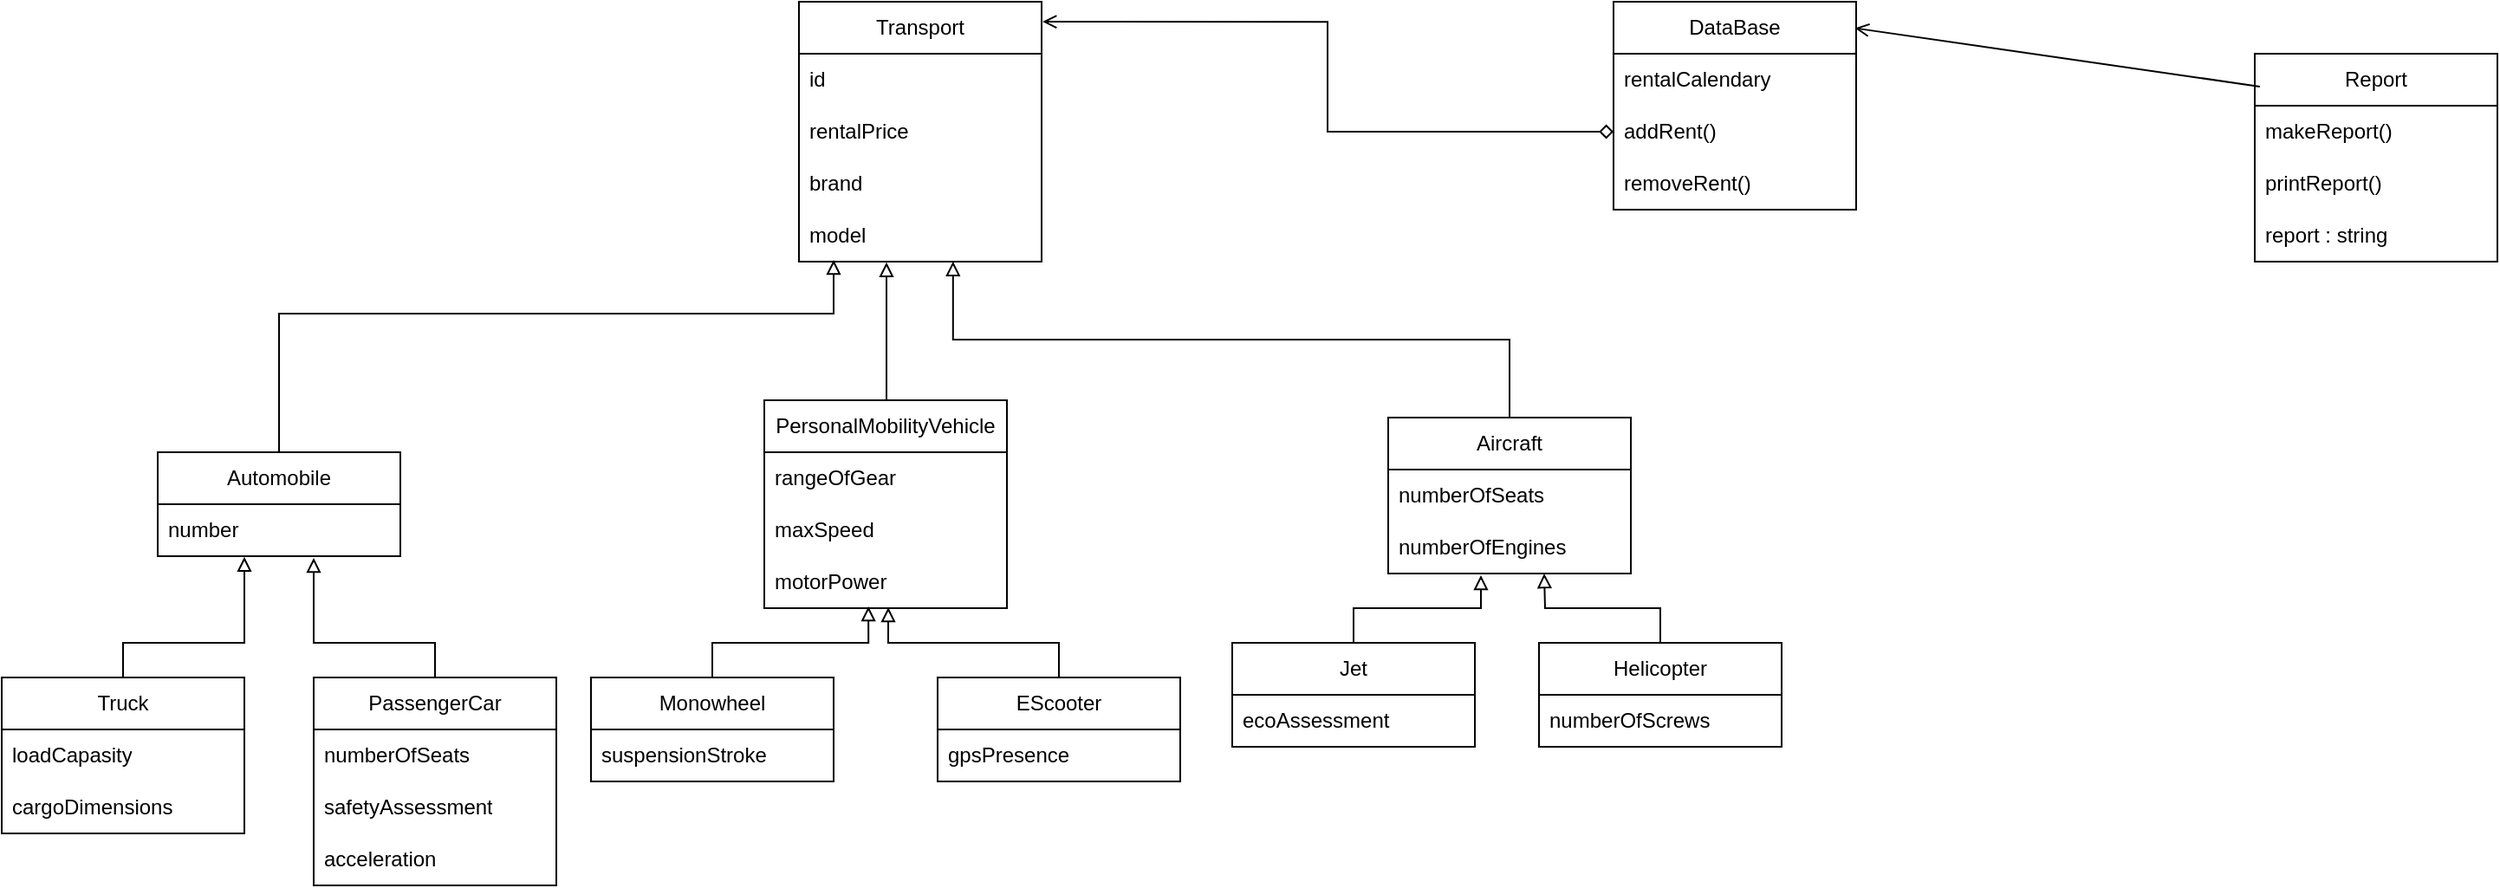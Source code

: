 <mxfile version="20.8.10" type="device"><diagram id="C5RBs43oDa-KdzZeNtuy" name="Page-1"><mxGraphModel dx="2261" dy="839" grid="1" gridSize="10" guides="1" tooltips="1" connect="1" arrows="1" fold="1" page="1" pageScale="1" pageWidth="827" pageHeight="1169" math="0" shadow="0"><root><mxCell id="WIyWlLk6GJQsqaUBKTNV-0"/><mxCell id="WIyWlLk6GJQsqaUBKTNV-1" parent="WIyWlLk6GJQsqaUBKTNV-0"/><mxCell id="RCqXsz2_FXID4ertzoYC-0" value="Transport" style="swimlane;fontStyle=0;childLayout=stackLayout;horizontal=1;startSize=30;horizontalStack=0;resizeParent=1;resizeParentMax=0;resizeLast=0;collapsible=1;marginBottom=0;whiteSpace=wrap;html=1;" parent="WIyWlLk6GJQsqaUBKTNV-1" vertex="1"><mxGeometry x="400" y="30" width="140" height="150" as="geometry"/></mxCell><mxCell id="RCqXsz2_FXID4ertzoYC-1" value="id" style="text;strokeColor=none;fillColor=none;align=left;verticalAlign=middle;spacingLeft=4;spacingRight=4;overflow=hidden;points=[[0,0.5],[1,0.5]];portConstraint=eastwest;rotatable=0;whiteSpace=wrap;html=1;" parent="RCqXsz2_FXID4ertzoYC-0" vertex="1"><mxGeometry y="30" width="140" height="30" as="geometry"/></mxCell><mxCell id="RCqXsz2_FXID4ertzoYC-2" value="rentalPrice" style="text;strokeColor=none;fillColor=none;align=left;verticalAlign=middle;spacingLeft=4;spacingRight=4;overflow=hidden;points=[[0,0.5],[1,0.5]];portConstraint=eastwest;rotatable=0;whiteSpace=wrap;html=1;" parent="RCqXsz2_FXID4ertzoYC-0" vertex="1"><mxGeometry y="60" width="140" height="30" as="geometry"/></mxCell><mxCell id="RCqXsz2_FXID4ertzoYC-3" value="brand" style="text;strokeColor=none;fillColor=none;align=left;verticalAlign=middle;spacingLeft=4;spacingRight=4;overflow=hidden;points=[[0,0.5],[1,0.5]];portConstraint=eastwest;rotatable=0;whiteSpace=wrap;html=1;" parent="RCqXsz2_FXID4ertzoYC-0" vertex="1"><mxGeometry y="90" width="140" height="30" as="geometry"/></mxCell><mxCell id="RCqXsz2_FXID4ertzoYC-5" value="model" style="text;strokeColor=none;fillColor=none;align=left;verticalAlign=middle;spacingLeft=4;spacingRight=4;overflow=hidden;points=[[0,0.5],[1,0.5]];portConstraint=eastwest;rotatable=0;whiteSpace=wrap;html=1;" parent="RCqXsz2_FXID4ertzoYC-0" vertex="1"><mxGeometry y="120" width="140" height="30" as="geometry"/></mxCell><mxCell id="RCqXsz2_FXID4ertzoYC-52" style="edgeStyle=orthogonalEdgeStyle;rounded=0;orthogonalLoop=1;jettySize=auto;html=1;endArrow=block;endFill=0;" parent="WIyWlLk6GJQsqaUBKTNV-1" source="RCqXsz2_FXID4ertzoYC-6" edge="1"><mxGeometry relative="1" as="geometry"><mxPoint x="420" y="179" as="targetPoint"/><Array as="points"><mxPoint x="100" y="210"/><mxPoint x="420" y="210"/><mxPoint x="420" y="179"/></Array></mxGeometry></mxCell><mxCell id="RCqXsz2_FXID4ertzoYC-6" value="Automobile" style="swimlane;fontStyle=0;childLayout=stackLayout;horizontal=1;startSize=30;horizontalStack=0;resizeParent=1;resizeParentMax=0;resizeLast=0;collapsible=1;marginBottom=0;whiteSpace=wrap;html=1;" parent="WIyWlLk6GJQsqaUBKTNV-1" vertex="1"><mxGeometry x="30" y="290" width="140" height="60" as="geometry"/></mxCell><mxCell id="RCqXsz2_FXID4ertzoYC-9" value="number" style="text;strokeColor=none;fillColor=none;align=left;verticalAlign=middle;spacingLeft=4;spacingRight=4;overflow=hidden;points=[[0,0.5],[1,0.5]];portConstraint=eastwest;rotatable=0;whiteSpace=wrap;html=1;" parent="RCqXsz2_FXID4ertzoYC-6" vertex="1"><mxGeometry y="30" width="140" height="30" as="geometry"/></mxCell><mxCell id="RCqXsz2_FXID4ertzoYC-53" style="edgeStyle=orthogonalEdgeStyle;rounded=0;orthogonalLoop=1;jettySize=auto;html=1;entryX=0.361;entryY=1.014;entryDx=0;entryDy=0;entryPerimeter=0;endArrow=block;endFill=0;" parent="WIyWlLk6GJQsqaUBKTNV-1" source="RCqXsz2_FXID4ertzoYC-10" target="RCqXsz2_FXID4ertzoYC-5" edge="1"><mxGeometry relative="1" as="geometry"><Array as="points"><mxPoint x="450" y="180"/></Array></mxGeometry></mxCell><mxCell id="RCqXsz2_FXID4ertzoYC-10" value="PersonalMobilityVehicle" style="swimlane;fontStyle=0;childLayout=stackLayout;horizontal=1;startSize=30;horizontalStack=0;resizeParent=1;resizeParentMax=0;resizeLast=0;collapsible=1;marginBottom=0;whiteSpace=wrap;html=1;" parent="WIyWlLk6GJQsqaUBKTNV-1" vertex="1"><mxGeometry x="380" y="260" width="140" height="120" as="geometry"/></mxCell><mxCell id="RCqXsz2_FXID4ertzoYC-11" value="rangeOfGear" style="text;strokeColor=none;fillColor=none;align=left;verticalAlign=middle;spacingLeft=4;spacingRight=4;overflow=hidden;points=[[0,0.5],[1,0.5]];portConstraint=eastwest;rotatable=0;whiteSpace=wrap;html=1;" parent="RCqXsz2_FXID4ertzoYC-10" vertex="1"><mxGeometry y="30" width="140" height="30" as="geometry"/></mxCell><mxCell id="RCqXsz2_FXID4ertzoYC-42" value="maxSpeed" style="text;strokeColor=none;fillColor=none;align=left;verticalAlign=middle;spacingLeft=4;spacingRight=4;overflow=hidden;points=[[0,0.5],[1,0.5]];portConstraint=eastwest;rotatable=0;whiteSpace=wrap;html=1;" parent="RCqXsz2_FXID4ertzoYC-10" vertex="1"><mxGeometry y="60" width="140" height="30" as="geometry"/></mxCell><mxCell id="RCqXsz2_FXID4ertzoYC-12" value="motorPower" style="text;strokeColor=none;fillColor=none;align=left;verticalAlign=middle;spacingLeft=4;spacingRight=4;overflow=hidden;points=[[0,0.5],[1,0.5]];portConstraint=eastwest;rotatable=0;whiteSpace=wrap;html=1;" parent="RCqXsz2_FXID4ertzoYC-10" vertex="1"><mxGeometry y="90" width="140" height="30" as="geometry"/></mxCell><mxCell id="RCqXsz2_FXID4ertzoYC-54" style="edgeStyle=orthogonalEdgeStyle;rounded=0;orthogonalLoop=1;jettySize=auto;html=1;entryX=0.635;entryY=0.995;entryDx=0;entryDy=0;entryPerimeter=0;endArrow=block;endFill=0;" parent="WIyWlLk6GJQsqaUBKTNV-1" source="RCqXsz2_FXID4ertzoYC-14" target="RCqXsz2_FXID4ertzoYC-5" edge="1"><mxGeometry relative="1" as="geometry"/></mxCell><mxCell id="RCqXsz2_FXID4ertzoYC-14" value="Aircraft" style="swimlane;fontStyle=0;childLayout=stackLayout;horizontal=1;startSize=30;horizontalStack=0;resizeParent=1;resizeParentMax=0;resizeLast=0;collapsible=1;marginBottom=0;whiteSpace=wrap;html=1;" parent="WIyWlLk6GJQsqaUBKTNV-1" vertex="1"><mxGeometry x="740" y="270" width="140" height="90" as="geometry"/></mxCell><mxCell id="RCqXsz2_FXID4ertzoYC-15" value="numberOfSeats" style="text;strokeColor=none;fillColor=none;align=left;verticalAlign=middle;spacingLeft=4;spacingRight=4;overflow=hidden;points=[[0,0.5],[1,0.5]];portConstraint=eastwest;rotatable=0;whiteSpace=wrap;html=1;" parent="RCqXsz2_FXID4ertzoYC-14" vertex="1"><mxGeometry y="30" width="140" height="30" as="geometry"/></mxCell><mxCell id="RCqXsz2_FXID4ertzoYC-16" value="numberOfEngines" style="text;strokeColor=none;fillColor=none;align=left;verticalAlign=middle;spacingLeft=4;spacingRight=4;overflow=hidden;points=[[0,0.5],[1,0.5]];portConstraint=eastwest;rotatable=0;whiteSpace=wrap;html=1;" parent="RCqXsz2_FXID4ertzoYC-14" vertex="1"><mxGeometry y="60" width="140" height="30" as="geometry"/></mxCell><mxCell id="RCqXsz2_FXID4ertzoYC-48" style="edgeStyle=orthogonalEdgeStyle;rounded=0;orthogonalLoop=1;jettySize=auto;html=1;entryX=0.429;entryY=0.967;entryDx=0;entryDy=0;entryPerimeter=0;endArrow=block;endFill=0;" parent="WIyWlLk6GJQsqaUBKTNV-1" source="RCqXsz2_FXID4ertzoYC-18" target="RCqXsz2_FXID4ertzoYC-12" edge="1"><mxGeometry relative="1" as="geometry"/></mxCell><mxCell id="RCqXsz2_FXID4ertzoYC-18" value="Monowheel" style="swimlane;fontStyle=0;childLayout=stackLayout;horizontal=1;startSize=30;horizontalStack=0;resizeParent=1;resizeParentMax=0;resizeLast=0;collapsible=1;marginBottom=0;whiteSpace=wrap;html=1;" parent="WIyWlLk6GJQsqaUBKTNV-1" vertex="1"><mxGeometry x="280" y="420" width="140" height="60" as="geometry"/></mxCell><mxCell id="RCqXsz2_FXID4ertzoYC-19" value="suspensionStroke" style="text;strokeColor=none;fillColor=none;align=left;verticalAlign=middle;spacingLeft=4;spacingRight=4;overflow=hidden;points=[[0,0.5],[1,0.5]];portConstraint=eastwest;rotatable=0;whiteSpace=wrap;html=1;" parent="RCqXsz2_FXID4ertzoYC-18" vertex="1"><mxGeometry y="30" width="140" height="30" as="geometry"/></mxCell><mxCell id="RCqXsz2_FXID4ertzoYC-49" style="edgeStyle=orthogonalEdgeStyle;rounded=0;orthogonalLoop=1;jettySize=auto;html=1;entryX=0.511;entryY=0.983;entryDx=0;entryDy=0;entryPerimeter=0;endArrow=block;endFill=0;" parent="WIyWlLk6GJQsqaUBKTNV-1" source="RCqXsz2_FXID4ertzoYC-22" target="RCqXsz2_FXID4ertzoYC-12" edge="1"><mxGeometry relative="1" as="geometry"/></mxCell><mxCell id="RCqXsz2_FXID4ertzoYC-22" value="EScooter" style="swimlane;fontStyle=0;childLayout=stackLayout;horizontal=1;startSize=30;horizontalStack=0;resizeParent=1;resizeParentMax=0;resizeLast=0;collapsible=1;marginBottom=0;whiteSpace=wrap;html=1;" parent="WIyWlLk6GJQsqaUBKTNV-1" vertex="1"><mxGeometry x="480" y="420" width="140" height="60" as="geometry"/></mxCell><mxCell id="RCqXsz2_FXID4ertzoYC-23" value="gpsPresence" style="text;strokeColor=none;fillColor=none;align=left;verticalAlign=middle;spacingLeft=4;spacingRight=4;overflow=hidden;points=[[0,0.5],[1,0.5]];portConstraint=eastwest;rotatable=0;whiteSpace=wrap;html=1;" parent="RCqXsz2_FXID4ertzoYC-22" vertex="1"><mxGeometry y="30" width="140" height="30" as="geometry"/></mxCell><mxCell id="RCqXsz2_FXID4ertzoYC-47" style="edgeStyle=orthogonalEdgeStyle;rounded=0;orthogonalLoop=1;jettySize=auto;html=1;entryX=0.361;entryY=1.013;entryDx=0;entryDy=0;entryPerimeter=0;endArrow=block;endFill=0;" parent="WIyWlLk6GJQsqaUBKTNV-1" source="RCqXsz2_FXID4ertzoYC-26" target="RCqXsz2_FXID4ertzoYC-9" edge="1"><mxGeometry relative="1" as="geometry"><Array as="points"><mxPoint x="10" y="400"/><mxPoint x="80" y="400"/><mxPoint x="80" y="350"/></Array></mxGeometry></mxCell><mxCell id="RCqXsz2_FXID4ertzoYC-26" value="Truck" style="swimlane;fontStyle=0;childLayout=stackLayout;horizontal=1;startSize=30;horizontalStack=0;resizeParent=1;resizeParentMax=0;resizeLast=0;collapsible=1;marginBottom=0;whiteSpace=wrap;html=1;" parent="WIyWlLk6GJQsqaUBKTNV-1" vertex="1"><mxGeometry x="-60" y="420" width="140" height="90" as="geometry"/></mxCell><mxCell id="RCqXsz2_FXID4ertzoYC-27" value="loadCapasity" style="text;strokeColor=none;fillColor=none;align=left;verticalAlign=middle;spacingLeft=4;spacingRight=4;overflow=hidden;points=[[0,0.5],[1,0.5]];portConstraint=eastwest;rotatable=0;whiteSpace=wrap;html=1;" parent="RCqXsz2_FXID4ertzoYC-26" vertex="1"><mxGeometry y="30" width="140" height="30" as="geometry"/></mxCell><mxCell id="RCqXsz2_FXID4ertzoYC-28" value="cargoDimensions" style="text;strokeColor=none;fillColor=none;align=left;verticalAlign=middle;spacingLeft=4;spacingRight=4;overflow=hidden;points=[[0,0.5],[1,0.5]];portConstraint=eastwest;rotatable=0;whiteSpace=wrap;html=1;" parent="RCqXsz2_FXID4ertzoYC-26" vertex="1"><mxGeometry y="60" width="140" height="30" as="geometry"/></mxCell><mxCell id="RCqXsz2_FXID4ertzoYC-44" style="edgeStyle=orthogonalEdgeStyle;rounded=0;orthogonalLoop=1;jettySize=auto;html=1;exitX=0.5;exitY=0;exitDx=0;exitDy=0;endArrow=block;endFill=0;entryX=0.64;entryY=1.033;entryDx=0;entryDy=0;entryPerimeter=0;" parent="WIyWlLk6GJQsqaUBKTNV-1" source="RCqXsz2_FXID4ertzoYC-30" target="RCqXsz2_FXID4ertzoYC-9" edge="1"><mxGeometry relative="1" as="geometry"><mxPoint x="80" y="370" as="targetPoint"/><Array as="points"><mxPoint x="190" y="400"/><mxPoint x="120" y="400"/><mxPoint x="120" y="351"/></Array></mxGeometry></mxCell><mxCell id="RCqXsz2_FXID4ertzoYC-30" value="PassengerCar" style="swimlane;fontStyle=0;childLayout=stackLayout;horizontal=1;startSize=30;horizontalStack=0;resizeParent=1;resizeParentMax=0;resizeLast=0;collapsible=1;marginBottom=0;whiteSpace=wrap;html=1;" parent="WIyWlLk6GJQsqaUBKTNV-1" vertex="1"><mxGeometry x="120" y="420" width="140" height="120" as="geometry"/></mxCell><mxCell id="RCqXsz2_FXID4ertzoYC-31" value="numberOfSeats" style="text;strokeColor=none;fillColor=none;align=left;verticalAlign=middle;spacingLeft=4;spacingRight=4;overflow=hidden;points=[[0,0.5],[1,0.5]];portConstraint=eastwest;rotatable=0;whiteSpace=wrap;html=1;" parent="RCqXsz2_FXID4ertzoYC-30" vertex="1"><mxGeometry y="30" width="140" height="30" as="geometry"/></mxCell><mxCell id="RCqXsz2_FXID4ertzoYC-32" value="safetyAssessment" style="text;strokeColor=none;fillColor=none;align=left;verticalAlign=middle;spacingLeft=4;spacingRight=4;overflow=hidden;points=[[0,0.5],[1,0.5]];portConstraint=eastwest;rotatable=0;whiteSpace=wrap;html=1;" parent="RCqXsz2_FXID4ertzoYC-30" vertex="1"><mxGeometry y="60" width="140" height="30" as="geometry"/></mxCell><mxCell id="RCqXsz2_FXID4ertzoYC-33" value="acceleration" style="text;strokeColor=none;fillColor=none;align=left;verticalAlign=middle;spacingLeft=4;spacingRight=4;overflow=hidden;points=[[0,0.5],[1,0.5]];portConstraint=eastwest;rotatable=0;whiteSpace=wrap;html=1;" parent="RCqXsz2_FXID4ertzoYC-30" vertex="1"><mxGeometry y="90" width="140" height="30" as="geometry"/></mxCell><mxCell id="RCqXsz2_FXID4ertzoYC-51" style="edgeStyle=orthogonalEdgeStyle;rounded=0;orthogonalLoop=1;jettySize=auto;html=1;entryX=0.382;entryY=1.033;entryDx=0;entryDy=0;entryPerimeter=0;endArrow=block;endFill=0;" parent="WIyWlLk6GJQsqaUBKTNV-1" source="RCqXsz2_FXID4ertzoYC-34" target="RCqXsz2_FXID4ertzoYC-16" edge="1"><mxGeometry relative="1" as="geometry"/></mxCell><mxCell id="RCqXsz2_FXID4ertzoYC-34" value="Jet" style="swimlane;fontStyle=0;childLayout=stackLayout;horizontal=1;startSize=30;horizontalStack=0;resizeParent=1;resizeParentMax=0;resizeLast=0;collapsible=1;marginBottom=0;whiteSpace=wrap;html=1;" parent="WIyWlLk6GJQsqaUBKTNV-1" vertex="1"><mxGeometry x="650" y="400" width="140" height="60" as="geometry"/></mxCell><mxCell id="RCqXsz2_FXID4ertzoYC-35" value="ecoAssessment" style="text;strokeColor=none;fillColor=none;align=left;verticalAlign=middle;spacingLeft=4;spacingRight=4;overflow=hidden;points=[[0,0.5],[1,0.5]];portConstraint=eastwest;rotatable=0;whiteSpace=wrap;html=1;" parent="RCqXsz2_FXID4ertzoYC-34" vertex="1"><mxGeometry y="30" width="140" height="30" as="geometry"/></mxCell><mxCell id="RCqXsz2_FXID4ertzoYC-50" style="edgeStyle=orthogonalEdgeStyle;rounded=0;orthogonalLoop=1;jettySize=auto;html=1;endArrow=block;endFill=0;" parent="WIyWlLk6GJQsqaUBKTNV-1" source="RCqXsz2_FXID4ertzoYC-38" edge="1"><mxGeometry relative="1" as="geometry"><mxPoint x="830" y="360" as="targetPoint"/></mxGeometry></mxCell><mxCell id="RCqXsz2_FXID4ertzoYC-38" value="Helicopter" style="swimlane;fontStyle=0;childLayout=stackLayout;horizontal=1;startSize=30;horizontalStack=0;resizeParent=1;resizeParentMax=0;resizeLast=0;collapsible=1;marginBottom=0;whiteSpace=wrap;html=1;" parent="WIyWlLk6GJQsqaUBKTNV-1" vertex="1"><mxGeometry x="827" y="400" width="140" height="60" as="geometry"/></mxCell><mxCell id="RCqXsz2_FXID4ertzoYC-39" value="numberOfScrews" style="text;strokeColor=none;fillColor=none;align=left;verticalAlign=middle;spacingLeft=4;spacingRight=4;overflow=hidden;points=[[0,0.5],[1,0.5]];portConstraint=eastwest;rotatable=0;whiteSpace=wrap;html=1;" parent="RCqXsz2_FXID4ertzoYC-38" vertex="1"><mxGeometry y="30" width="140" height="30" as="geometry"/></mxCell><mxCell id="RCqXsz2_FXID4ertzoYC-55" value="Report" style="swimlane;fontStyle=0;childLayout=stackLayout;horizontal=1;startSize=30;horizontalStack=0;resizeParent=1;resizeParentMax=0;resizeLast=0;collapsible=1;marginBottom=0;whiteSpace=wrap;html=1;" parent="WIyWlLk6GJQsqaUBKTNV-1" vertex="1"><mxGeometry x="1240" y="60" width="140" height="120" as="geometry"/></mxCell><mxCell id="RCqXsz2_FXID4ertzoYC-56" value="makeReport()" style="text;strokeColor=none;fillColor=none;align=left;verticalAlign=middle;spacingLeft=4;spacingRight=4;overflow=hidden;points=[[0,0.5],[1,0.5]];portConstraint=eastwest;rotatable=0;whiteSpace=wrap;html=1;" parent="RCqXsz2_FXID4ertzoYC-55" vertex="1"><mxGeometry y="30" width="140" height="30" as="geometry"/></mxCell><mxCell id="RCqXsz2_FXID4ertzoYC-57" value="printReport()" style="text;strokeColor=none;fillColor=none;align=left;verticalAlign=middle;spacingLeft=4;spacingRight=4;overflow=hidden;points=[[0,0.5],[1,0.5]];portConstraint=eastwest;rotatable=0;whiteSpace=wrap;html=1;" parent="RCqXsz2_FXID4ertzoYC-55" vertex="1"><mxGeometry y="60" width="140" height="30" as="geometry"/></mxCell><mxCell id="RCqXsz2_FXID4ertzoYC-58" value="report : string" style="text;strokeColor=none;fillColor=none;align=left;verticalAlign=middle;spacingLeft=4;spacingRight=4;overflow=hidden;points=[[0,0.5],[1,0.5]];portConstraint=eastwest;rotatable=0;whiteSpace=wrap;html=1;" parent="RCqXsz2_FXID4ertzoYC-55" vertex="1"><mxGeometry y="90" width="140" height="30" as="geometry"/></mxCell><mxCell id="RCqXsz2_FXID4ertzoYC-59" value="DataBase" style="swimlane;fontStyle=0;childLayout=stackLayout;horizontal=1;startSize=30;horizontalStack=0;resizeParent=1;resizeParentMax=0;resizeLast=0;collapsible=1;marginBottom=0;whiteSpace=wrap;html=1;" parent="WIyWlLk6GJQsqaUBKTNV-1" vertex="1"><mxGeometry x="870" y="30" width="140" height="120" as="geometry"/></mxCell><mxCell id="RCqXsz2_FXID4ertzoYC-60" value="rentalCalendary" style="text;strokeColor=none;fillColor=none;align=left;verticalAlign=middle;spacingLeft=4;spacingRight=4;overflow=hidden;points=[[0,0.5],[1,0.5]];portConstraint=eastwest;rotatable=0;whiteSpace=wrap;html=1;" parent="RCqXsz2_FXID4ertzoYC-59" vertex="1"><mxGeometry y="30" width="140" height="30" as="geometry"/></mxCell><mxCell id="RCqXsz2_FXID4ertzoYC-61" value="addRent()" style="text;strokeColor=none;fillColor=none;align=left;verticalAlign=middle;spacingLeft=4;spacingRight=4;overflow=hidden;points=[[0,0.5],[1,0.5]];portConstraint=eastwest;rotatable=0;whiteSpace=wrap;html=1;" parent="RCqXsz2_FXID4ertzoYC-59" vertex="1"><mxGeometry y="60" width="140" height="30" as="geometry"/></mxCell><mxCell id="RCqXsz2_FXID4ertzoYC-62" value="removeRent()" style="text;strokeColor=none;fillColor=none;align=left;verticalAlign=middle;spacingLeft=4;spacingRight=4;overflow=hidden;points=[[0,0.5],[1,0.5]];portConstraint=eastwest;rotatable=0;whiteSpace=wrap;html=1;" parent="RCqXsz2_FXID4ertzoYC-59" vertex="1"><mxGeometry y="90" width="140" height="30" as="geometry"/></mxCell><mxCell id="RCqXsz2_FXID4ertzoYC-63" value="" style="endArrow=open;html=1;rounded=0;exitX=0.021;exitY=0.158;exitDx=0;exitDy=0;exitPerimeter=0;entryX=0.995;entryY=0.127;entryDx=0;entryDy=0;entryPerimeter=0;endFill=0;" parent="WIyWlLk6GJQsqaUBKTNV-1" source="RCqXsz2_FXID4ertzoYC-55" target="RCqXsz2_FXID4ertzoYC-59" edge="1"><mxGeometry width="50" height="50" relative="1" as="geometry"><mxPoint x="840" y="490" as="sourcePoint"/><mxPoint x="890" y="440" as="targetPoint"/></mxGeometry></mxCell><mxCell id="RCqXsz2_FXID4ertzoYC-64" style="edgeStyle=orthogonalEdgeStyle;rounded=0;orthogonalLoop=1;jettySize=auto;html=1;entryX=1.004;entryY=0.077;entryDx=0;entryDy=0;entryPerimeter=0;endArrow=open;endFill=0;startArrow=diamond;startFill=0;" parent="WIyWlLk6GJQsqaUBKTNV-1" source="RCqXsz2_FXID4ertzoYC-61" target="RCqXsz2_FXID4ertzoYC-0" edge="1"><mxGeometry relative="1" as="geometry"/></mxCell></root></mxGraphModel></diagram></mxfile>